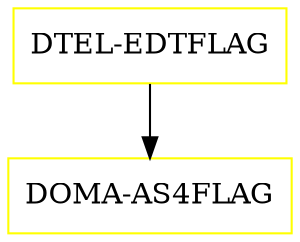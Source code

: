 digraph G {
  "DTEL-EDTFLAG" [shape=box,color=yellow];
  "DOMA-AS4FLAG" [shape=box,color=yellow,URL="./DOMA_AS4FLAG.html"];
  "DTEL-EDTFLAG" -> "DOMA-AS4FLAG";
}
